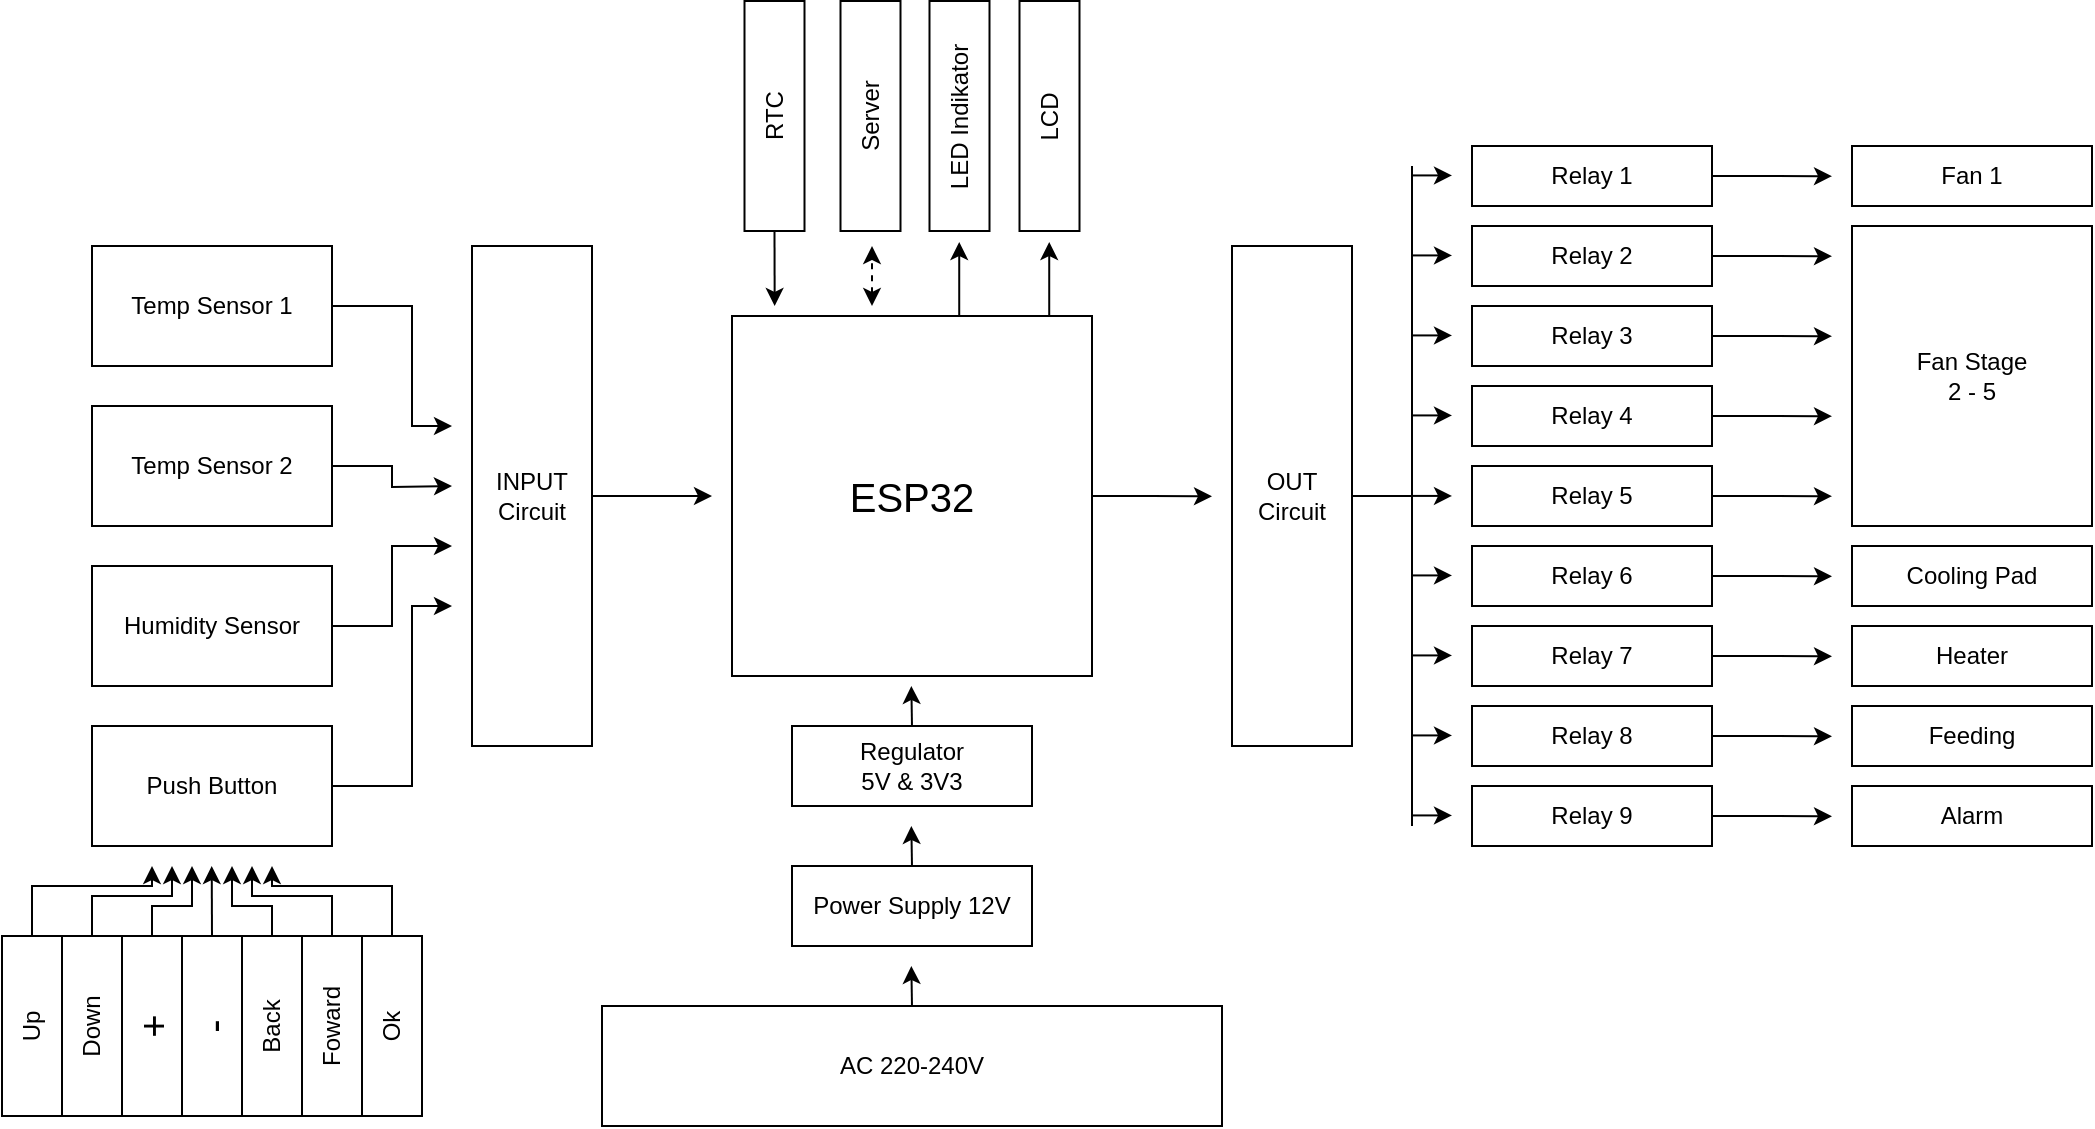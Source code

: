 <mxfile version="14.1.1" type="github">
  <diagram id="56Go-gq-7w3DxhV44uWK" name="Page-1">
    <mxGraphModel dx="1389" dy="488" grid="1" gridSize="10" guides="1" tooltips="1" connect="1" arrows="1" fold="1" page="1" pageScale="1" pageWidth="850" pageHeight="1100" math="0" shadow="0">
      <root>
        <mxCell id="0" />
        <mxCell id="1" parent="0" />
        <mxCell id="k7p3xYgrQuZx1QTl7_Ga-54" style="edgeStyle=orthogonalEdgeStyle;rounded=0;orthogonalLoop=1;jettySize=auto;html=1;exitX=1;exitY=0.5;exitDx=0;exitDy=0;" edge="1" parent="1" source="k7p3xYgrQuZx1QTl7_Ga-2">
          <mxGeometry relative="1" as="geometry">
            <mxPoint x="590" y="285.167" as="targetPoint" />
          </mxGeometry>
        </mxCell>
        <mxCell id="k7p3xYgrQuZx1QTl7_Ga-2" value="&lt;font style=&quot;font-size: 20px&quot;&gt;ESP32&lt;/font&gt;" style="whiteSpace=wrap;html=1;aspect=fixed;" vertex="1" parent="1">
          <mxGeometry x="350" y="195" width="180" height="180" as="geometry" />
        </mxCell>
        <mxCell id="k7p3xYgrQuZx1QTl7_Ga-3" value="&lt;div&gt;OUT&lt;/div&gt;Circuit" style="rounded=0;whiteSpace=wrap;html=1;" vertex="1" parent="1">
          <mxGeometry x="600" y="160" width="60" height="250" as="geometry" />
        </mxCell>
        <mxCell id="k7p3xYgrQuZx1QTl7_Ga-53" style="edgeStyle=orthogonalEdgeStyle;rounded=0;orthogonalLoop=1;jettySize=auto;html=1;exitX=1;exitY=0.5;exitDx=0;exitDy=0;" edge="1" parent="1" source="k7p3xYgrQuZx1QTl7_Ga-5">
          <mxGeometry relative="1" as="geometry">
            <mxPoint x="340" y="285" as="targetPoint" />
          </mxGeometry>
        </mxCell>
        <mxCell id="k7p3xYgrQuZx1QTl7_Ga-5" value="&lt;div&gt;INPUT&lt;br&gt;&lt;/div&gt;Circuit" style="rounded=0;whiteSpace=wrap;html=1;" vertex="1" parent="1">
          <mxGeometry x="220" y="160" width="60" height="250" as="geometry" />
        </mxCell>
        <mxCell id="k7p3xYgrQuZx1QTl7_Ga-42" style="edgeStyle=orthogonalEdgeStyle;rounded=0;orthogonalLoop=1;jettySize=auto;html=1;exitX=1;exitY=0.5;exitDx=0;exitDy=0;" edge="1" parent="1" source="k7p3xYgrQuZx1QTl7_Ga-6">
          <mxGeometry relative="1" as="geometry">
            <mxPoint x="210" y="250" as="targetPoint" />
            <Array as="points">
              <mxPoint x="190" y="190" />
              <mxPoint x="190" y="250" />
            </Array>
          </mxGeometry>
        </mxCell>
        <mxCell id="k7p3xYgrQuZx1QTl7_Ga-6" value="Temp Sensor 1" style="rounded=0;whiteSpace=wrap;html=1;" vertex="1" parent="1">
          <mxGeometry x="30" y="160" width="120" height="60" as="geometry" />
        </mxCell>
        <mxCell id="k7p3xYgrQuZx1QTl7_Ga-43" style="edgeStyle=orthogonalEdgeStyle;rounded=0;orthogonalLoop=1;jettySize=auto;html=1;exitX=1;exitY=0.5;exitDx=0;exitDy=0;" edge="1" parent="1" source="k7p3xYgrQuZx1QTl7_Ga-7">
          <mxGeometry relative="1" as="geometry">
            <mxPoint x="210" y="280" as="targetPoint" />
          </mxGeometry>
        </mxCell>
        <mxCell id="k7p3xYgrQuZx1QTl7_Ga-7" value="Temp Sensor 2" style="rounded=0;whiteSpace=wrap;html=1;" vertex="1" parent="1">
          <mxGeometry x="30" y="240" width="120" height="60" as="geometry" />
        </mxCell>
        <mxCell id="k7p3xYgrQuZx1QTl7_Ga-44" style="edgeStyle=orthogonalEdgeStyle;rounded=0;orthogonalLoop=1;jettySize=auto;html=1;exitX=1;exitY=0.5;exitDx=0;exitDy=0;" edge="1" parent="1" source="k7p3xYgrQuZx1QTl7_Ga-8">
          <mxGeometry relative="1" as="geometry">
            <mxPoint x="210" y="310" as="targetPoint" />
            <Array as="points">
              <mxPoint x="180" y="350" />
              <mxPoint x="180" y="310" />
              <mxPoint x="210" y="310" />
            </Array>
          </mxGeometry>
        </mxCell>
        <mxCell id="k7p3xYgrQuZx1QTl7_Ga-8" value="Humidity Sensor" style="rounded=0;whiteSpace=wrap;html=1;" vertex="1" parent="1">
          <mxGeometry x="30" y="320" width="120" height="60" as="geometry" />
        </mxCell>
        <mxCell id="k7p3xYgrQuZx1QTl7_Ga-45" style="edgeStyle=orthogonalEdgeStyle;rounded=0;orthogonalLoop=1;jettySize=auto;html=1;exitX=1;exitY=0.5;exitDx=0;exitDy=0;" edge="1" parent="1" source="k7p3xYgrQuZx1QTl7_Ga-9">
          <mxGeometry relative="1" as="geometry">
            <mxPoint x="210" y="340" as="targetPoint" />
            <Array as="points">
              <mxPoint x="190" y="430" />
              <mxPoint x="190" y="340" />
              <mxPoint x="210" y="340" />
            </Array>
          </mxGeometry>
        </mxCell>
        <mxCell id="k7p3xYgrQuZx1QTl7_Ga-9" value="Push Button" style="rounded=0;whiteSpace=wrap;html=1;" vertex="1" parent="1">
          <mxGeometry x="30" y="400" width="120" height="60" as="geometry" />
        </mxCell>
        <mxCell id="k7p3xYgrQuZx1QTl7_Ga-52" style="edgeStyle=orthogonalEdgeStyle;rounded=0;orthogonalLoop=1;jettySize=auto;html=1;exitX=1;exitY=0.5;exitDx=0;exitDy=0;" edge="1" parent="1" source="k7p3xYgrQuZx1QTl7_Ga-10">
          <mxGeometry relative="1" as="geometry">
            <mxPoint x="60" y="470" as="targetPoint" />
            <Array as="points">
              <mxPoint y="480" />
              <mxPoint x="60" y="480" />
            </Array>
          </mxGeometry>
        </mxCell>
        <mxCell id="k7p3xYgrQuZx1QTl7_Ga-10" value="Up" style="rounded=0;whiteSpace=wrap;html=1;rotation=-90;" vertex="1" parent="1">
          <mxGeometry x="-45" y="535" width="90" height="30" as="geometry" />
        </mxCell>
        <mxCell id="k7p3xYgrQuZx1QTl7_Ga-50" style="edgeStyle=orthogonalEdgeStyle;rounded=0;orthogonalLoop=1;jettySize=auto;html=1;exitX=1;exitY=0.5;exitDx=0;exitDy=0;" edge="1" parent="1" source="k7p3xYgrQuZx1QTl7_Ga-11">
          <mxGeometry relative="1" as="geometry">
            <mxPoint x="70" y="470" as="targetPoint" />
            <Array as="points">
              <mxPoint x="30" y="485" />
              <mxPoint x="70" y="485" />
            </Array>
          </mxGeometry>
        </mxCell>
        <mxCell id="k7p3xYgrQuZx1QTl7_Ga-11" value="Down" style="rounded=0;whiteSpace=wrap;html=1;rotation=-90;" vertex="1" parent="1">
          <mxGeometry x="-15" y="535" width="90" height="30" as="geometry" />
        </mxCell>
        <mxCell id="k7p3xYgrQuZx1QTl7_Ga-47" style="edgeStyle=orthogonalEdgeStyle;rounded=0;orthogonalLoop=1;jettySize=auto;html=1;exitX=1;exitY=0.5;exitDx=0;exitDy=0;" edge="1" parent="1" source="k7p3xYgrQuZx1QTl7_Ga-12">
          <mxGeometry relative="1" as="geometry">
            <mxPoint x="80" y="470" as="targetPoint" />
            <Array as="points">
              <mxPoint x="60" y="490" />
              <mxPoint x="80" y="490" />
            </Array>
          </mxGeometry>
        </mxCell>
        <mxCell id="k7p3xYgrQuZx1QTl7_Ga-12" value="&lt;font style=&quot;font-size: 20px&quot;&gt;+&lt;/font&gt;" style="rounded=0;whiteSpace=wrap;html=1;rotation=-90;" vertex="1" parent="1">
          <mxGeometry x="15" y="535" width="90" height="30" as="geometry" />
        </mxCell>
        <mxCell id="k7p3xYgrQuZx1QTl7_Ga-46" style="edgeStyle=orthogonalEdgeStyle;rounded=0;orthogonalLoop=1;jettySize=auto;html=1;exitX=1;exitY=0.5;exitDx=0;exitDy=0;" edge="1" parent="1" source="k7p3xYgrQuZx1QTl7_Ga-14">
          <mxGeometry relative="1" as="geometry">
            <mxPoint x="89.857" y="470" as="targetPoint" />
          </mxGeometry>
        </mxCell>
        <mxCell id="k7p3xYgrQuZx1QTl7_Ga-14" value="&lt;font style=&quot;font-size: 20px&quot;&gt;-&lt;/font&gt;" style="rounded=0;whiteSpace=wrap;html=1;rotation=-90;" vertex="1" parent="1">
          <mxGeometry x="45" y="535" width="90" height="30" as="geometry" />
        </mxCell>
        <mxCell id="k7p3xYgrQuZx1QTl7_Ga-48" style="edgeStyle=orthogonalEdgeStyle;rounded=0;orthogonalLoop=1;jettySize=auto;html=1;exitX=1;exitY=0.5;exitDx=0;exitDy=0;" edge="1" parent="1" source="k7p3xYgrQuZx1QTl7_Ga-15">
          <mxGeometry relative="1" as="geometry">
            <mxPoint x="100" y="470" as="targetPoint" />
            <Array as="points">
              <mxPoint x="120" y="490" />
              <mxPoint x="100" y="490" />
            </Array>
          </mxGeometry>
        </mxCell>
        <mxCell id="k7p3xYgrQuZx1QTl7_Ga-15" value="Back" style="rounded=0;whiteSpace=wrap;html=1;rotation=-90;" vertex="1" parent="1">
          <mxGeometry x="75" y="535" width="90" height="30" as="geometry" />
        </mxCell>
        <mxCell id="k7p3xYgrQuZx1QTl7_Ga-49" style="edgeStyle=orthogonalEdgeStyle;rounded=0;orthogonalLoop=1;jettySize=auto;html=1;exitX=1;exitY=0.5;exitDx=0;exitDy=0;" edge="1" parent="1" source="k7p3xYgrQuZx1QTl7_Ga-16">
          <mxGeometry relative="1" as="geometry">
            <mxPoint x="110" y="470" as="targetPoint" />
            <Array as="points">
              <mxPoint x="150" y="485" />
              <mxPoint x="110" y="485" />
            </Array>
          </mxGeometry>
        </mxCell>
        <mxCell id="k7p3xYgrQuZx1QTl7_Ga-16" value="Foward" style="rounded=0;whiteSpace=wrap;html=1;rotation=-90;" vertex="1" parent="1">
          <mxGeometry x="105" y="535" width="90" height="30" as="geometry" />
        </mxCell>
        <mxCell id="k7p3xYgrQuZx1QTl7_Ga-57" style="edgeStyle=orthogonalEdgeStyle;rounded=0;orthogonalLoop=1;jettySize=auto;html=1;exitX=0.5;exitY=0;exitDx=0;exitDy=0;" edge="1" parent="1" source="k7p3xYgrQuZx1QTl7_Ga-17">
          <mxGeometry relative="1" as="geometry">
            <mxPoint x="439.667" y="520" as="targetPoint" />
          </mxGeometry>
        </mxCell>
        <mxCell id="k7p3xYgrQuZx1QTl7_Ga-17" value="AC 220-240V" style="rounded=0;whiteSpace=wrap;html=1;" vertex="1" parent="1">
          <mxGeometry x="285" y="540" width="310" height="60" as="geometry" />
        </mxCell>
        <mxCell id="k7p3xYgrQuZx1QTl7_Ga-55" style="edgeStyle=orthogonalEdgeStyle;rounded=0;orthogonalLoop=1;jettySize=auto;html=1;exitX=0.5;exitY=0;exitDx=0;exitDy=0;" edge="1" parent="1" source="k7p3xYgrQuZx1QTl7_Ga-18">
          <mxGeometry relative="1" as="geometry">
            <mxPoint x="439.667" y="380" as="targetPoint" />
          </mxGeometry>
        </mxCell>
        <mxCell id="k7p3xYgrQuZx1QTl7_Ga-18" value="&lt;div&gt;Regulator&lt;/div&gt;&lt;div&gt;5V &amp;amp; 3V3&lt;br&gt;&lt;/div&gt;" style="rounded=0;whiteSpace=wrap;html=1;" vertex="1" parent="1">
          <mxGeometry x="380" y="400" width="120" height="40" as="geometry" />
        </mxCell>
        <mxCell id="k7p3xYgrQuZx1QTl7_Ga-56" style="edgeStyle=orthogonalEdgeStyle;rounded=0;orthogonalLoop=1;jettySize=auto;html=1;exitX=0.5;exitY=0;exitDx=0;exitDy=0;" edge="1" parent="1" source="k7p3xYgrQuZx1QTl7_Ga-19">
          <mxGeometry relative="1" as="geometry">
            <mxPoint x="439.667" y="450" as="targetPoint" />
          </mxGeometry>
        </mxCell>
        <mxCell id="k7p3xYgrQuZx1QTl7_Ga-19" value="Power Supply 12V" style="rounded=0;whiteSpace=wrap;html=1;" vertex="1" parent="1">
          <mxGeometry x="380" y="470" width="120" height="40" as="geometry" />
        </mxCell>
        <mxCell id="k7p3xYgrQuZx1QTl7_Ga-69" style="edgeStyle=orthogonalEdgeStyle;rounded=0;orthogonalLoop=1;jettySize=auto;html=1;exitX=1;exitY=0.5;exitDx=0;exitDy=0;" edge="1" parent="1" source="k7p3xYgrQuZx1QTl7_Ga-20">
          <mxGeometry relative="1" as="geometry">
            <mxPoint x="900" y="125.103" as="targetPoint" />
          </mxGeometry>
        </mxCell>
        <mxCell id="k7p3xYgrQuZx1QTl7_Ga-20" value="Relay 1" style="rounded=0;whiteSpace=wrap;html=1;" vertex="1" parent="1">
          <mxGeometry x="720" y="110" width="120" height="30" as="geometry" />
        </mxCell>
        <mxCell id="k7p3xYgrQuZx1QTl7_Ga-70" style="edgeStyle=orthogonalEdgeStyle;rounded=0;orthogonalLoop=1;jettySize=auto;html=1;exitX=1;exitY=0.5;exitDx=0;exitDy=0;" edge="1" parent="1" source="k7p3xYgrQuZx1QTl7_Ga-21">
          <mxGeometry relative="1" as="geometry">
            <mxPoint x="900" y="165.103" as="targetPoint" />
          </mxGeometry>
        </mxCell>
        <mxCell id="k7p3xYgrQuZx1QTl7_Ga-21" value="Relay 2" style="rounded=0;whiteSpace=wrap;html=1;" vertex="1" parent="1">
          <mxGeometry x="720" y="150" width="120" height="30" as="geometry" />
        </mxCell>
        <mxCell id="k7p3xYgrQuZx1QTl7_Ga-71" style="edgeStyle=orthogonalEdgeStyle;rounded=0;orthogonalLoop=1;jettySize=auto;html=1;exitX=1;exitY=0.5;exitDx=0;exitDy=0;" edge="1" parent="1" source="k7p3xYgrQuZx1QTl7_Ga-22">
          <mxGeometry relative="1" as="geometry">
            <mxPoint x="900" y="205.103" as="targetPoint" />
          </mxGeometry>
        </mxCell>
        <mxCell id="k7p3xYgrQuZx1QTl7_Ga-22" value="Relay 3" style="rounded=0;whiteSpace=wrap;html=1;" vertex="1" parent="1">
          <mxGeometry x="720" y="190" width="120" height="30" as="geometry" />
        </mxCell>
        <mxCell id="k7p3xYgrQuZx1QTl7_Ga-72" style="edgeStyle=orthogonalEdgeStyle;rounded=0;orthogonalLoop=1;jettySize=auto;html=1;exitX=1;exitY=0.5;exitDx=0;exitDy=0;" edge="1" parent="1" source="k7p3xYgrQuZx1QTl7_Ga-23">
          <mxGeometry relative="1" as="geometry">
            <mxPoint x="900" y="245.103" as="targetPoint" />
          </mxGeometry>
        </mxCell>
        <mxCell id="k7p3xYgrQuZx1QTl7_Ga-23" value="Relay 4" style="rounded=0;whiteSpace=wrap;html=1;" vertex="1" parent="1">
          <mxGeometry x="720" y="230" width="120" height="30" as="geometry" />
        </mxCell>
        <mxCell id="k7p3xYgrQuZx1QTl7_Ga-73" style="edgeStyle=orthogonalEdgeStyle;rounded=0;orthogonalLoop=1;jettySize=auto;html=1;exitX=1;exitY=0.5;exitDx=0;exitDy=0;" edge="1" parent="1" source="k7p3xYgrQuZx1QTl7_Ga-24">
          <mxGeometry relative="1" as="geometry">
            <mxPoint x="900" y="285.103" as="targetPoint" />
          </mxGeometry>
        </mxCell>
        <mxCell id="k7p3xYgrQuZx1QTl7_Ga-24" value="Relay 5" style="rounded=0;whiteSpace=wrap;html=1;" vertex="1" parent="1">
          <mxGeometry x="720" y="270" width="120" height="30" as="geometry" />
        </mxCell>
        <mxCell id="k7p3xYgrQuZx1QTl7_Ga-74" style="edgeStyle=orthogonalEdgeStyle;rounded=0;orthogonalLoop=1;jettySize=auto;html=1;exitX=1;exitY=0.5;exitDx=0;exitDy=0;" edge="1" parent="1" source="k7p3xYgrQuZx1QTl7_Ga-25">
          <mxGeometry relative="1" as="geometry">
            <mxPoint x="900" y="325.143" as="targetPoint" />
          </mxGeometry>
        </mxCell>
        <mxCell id="k7p3xYgrQuZx1QTl7_Ga-25" value="Relay 6" style="rounded=0;whiteSpace=wrap;html=1;" vertex="1" parent="1">
          <mxGeometry x="720" y="310" width="120" height="30" as="geometry" />
        </mxCell>
        <mxCell id="k7p3xYgrQuZx1QTl7_Ga-75" style="edgeStyle=orthogonalEdgeStyle;rounded=0;orthogonalLoop=1;jettySize=auto;html=1;exitX=1;exitY=0.5;exitDx=0;exitDy=0;" edge="1" parent="1" source="k7p3xYgrQuZx1QTl7_Ga-26">
          <mxGeometry relative="1" as="geometry">
            <mxPoint x="900" y="365.143" as="targetPoint" />
          </mxGeometry>
        </mxCell>
        <mxCell id="k7p3xYgrQuZx1QTl7_Ga-26" value="Relay 7" style="rounded=0;whiteSpace=wrap;html=1;" vertex="1" parent="1">
          <mxGeometry x="720" y="350" width="120" height="30" as="geometry" />
        </mxCell>
        <mxCell id="k7p3xYgrQuZx1QTl7_Ga-76" style="edgeStyle=orthogonalEdgeStyle;rounded=0;orthogonalLoop=1;jettySize=auto;html=1;exitX=1;exitY=0.5;exitDx=0;exitDy=0;" edge="1" parent="1" source="k7p3xYgrQuZx1QTl7_Ga-27">
          <mxGeometry relative="1" as="geometry">
            <mxPoint x="900" y="405.143" as="targetPoint" />
          </mxGeometry>
        </mxCell>
        <mxCell id="k7p3xYgrQuZx1QTl7_Ga-27" value="Relay 8" style="rounded=0;whiteSpace=wrap;html=1;" vertex="1" parent="1">
          <mxGeometry x="720" y="390" width="120" height="30" as="geometry" />
        </mxCell>
        <mxCell id="k7p3xYgrQuZx1QTl7_Ga-77" style="edgeStyle=orthogonalEdgeStyle;rounded=0;orthogonalLoop=1;jettySize=auto;html=1;exitX=1;exitY=0.5;exitDx=0;exitDy=0;" edge="1" parent="1" source="k7p3xYgrQuZx1QTl7_Ga-28">
          <mxGeometry relative="1" as="geometry">
            <mxPoint x="900" y="445.143" as="targetPoint" />
          </mxGeometry>
        </mxCell>
        <mxCell id="k7p3xYgrQuZx1QTl7_Ga-28" value="Relay 9" style="rounded=0;whiteSpace=wrap;html=1;" vertex="1" parent="1">
          <mxGeometry x="720" y="430" width="120" height="30" as="geometry" />
        </mxCell>
        <mxCell id="k7p3xYgrQuZx1QTl7_Ga-30" value="&lt;div&gt;Fan Stage&lt;br&gt;&lt;/div&gt;&lt;div&gt;2 - 5&lt;br&gt;&lt;/div&gt;" style="rounded=0;whiteSpace=wrap;html=1;" vertex="1" parent="1">
          <mxGeometry x="910" y="150" width="120" height="150" as="geometry" />
        </mxCell>
        <mxCell id="k7p3xYgrQuZx1QTl7_Ga-31" value="Cooling Pad" style="rounded=0;whiteSpace=wrap;html=1;" vertex="1" parent="1">
          <mxGeometry x="910" y="310" width="120" height="30" as="geometry" />
        </mxCell>
        <mxCell id="k7p3xYgrQuZx1QTl7_Ga-32" value="Heater" style="rounded=0;whiteSpace=wrap;html=1;" vertex="1" parent="1">
          <mxGeometry x="910" y="350" width="120" height="30" as="geometry" />
        </mxCell>
        <mxCell id="k7p3xYgrQuZx1QTl7_Ga-33" value="Feeding" style="rounded=0;whiteSpace=wrap;html=1;" vertex="1" parent="1">
          <mxGeometry x="910" y="390" width="120" height="30" as="geometry" />
        </mxCell>
        <mxCell id="k7p3xYgrQuZx1QTl7_Ga-34" value="Alarm" style="rounded=0;whiteSpace=wrap;html=1;" vertex="1" parent="1">
          <mxGeometry x="910" y="430" width="120" height="30" as="geometry" />
        </mxCell>
        <mxCell id="k7p3xYgrQuZx1QTl7_Ga-51" style="edgeStyle=orthogonalEdgeStyle;rounded=0;orthogonalLoop=1;jettySize=auto;html=1;exitX=1;exitY=0.5;exitDx=0;exitDy=0;" edge="1" parent="1" source="k7p3xYgrQuZx1QTl7_Ga-35">
          <mxGeometry relative="1" as="geometry">
            <mxPoint x="120" y="470" as="targetPoint" />
            <Array as="points">
              <mxPoint x="180" y="480" />
              <mxPoint x="120" y="480" />
            </Array>
          </mxGeometry>
        </mxCell>
        <mxCell id="k7p3xYgrQuZx1QTl7_Ga-35" value="Ok" style="rounded=0;whiteSpace=wrap;html=1;rotation=-90;" vertex="1" parent="1">
          <mxGeometry x="135" y="535" width="90" height="30" as="geometry" />
        </mxCell>
        <mxCell id="k7p3xYgrQuZx1QTl7_Ga-37" value="LCD" style="rounded=0;whiteSpace=wrap;html=1;rotation=-90;" vertex="1" parent="1">
          <mxGeometry x="451.25" y="80" width="115" height="30" as="geometry" />
        </mxCell>
        <mxCell id="k7p3xYgrQuZx1QTl7_Ga-38" value="LED Indikator" style="rounded=0;whiteSpace=wrap;html=1;rotation=-90;" vertex="1" parent="1">
          <mxGeometry x="406.25" y="80" width="115" height="30" as="geometry" />
        </mxCell>
        <mxCell id="k7p3xYgrQuZx1QTl7_Ga-39" value="Server" style="rounded=0;whiteSpace=wrap;html=1;rotation=-90;" vertex="1" parent="1">
          <mxGeometry x="361.75" y="80" width="115" height="30" as="geometry" />
        </mxCell>
        <mxCell id="k7p3xYgrQuZx1QTl7_Ga-67" style="edgeStyle=orthogonalEdgeStyle;rounded=0;orthogonalLoop=1;jettySize=auto;html=1;exitX=0;exitY=0.5;exitDx=0;exitDy=0;" edge="1" parent="1" source="k7p3xYgrQuZx1QTl7_Ga-40">
          <mxGeometry relative="1" as="geometry">
            <mxPoint x="371.333" y="190" as="targetPoint" />
          </mxGeometry>
        </mxCell>
        <mxCell id="k7p3xYgrQuZx1QTl7_Ga-40" value="RTC" style="rounded=0;whiteSpace=wrap;html=1;rotation=-90;" vertex="1" parent="1">
          <mxGeometry x="313.75" y="80" width="115" height="30" as="geometry" />
        </mxCell>
        <mxCell id="k7p3xYgrQuZx1QTl7_Ga-63" value="" style="endArrow=classic;startArrow=classic;html=1;dashed=1;" edge="1" parent="1">
          <mxGeometry width="50" height="50" relative="1" as="geometry">
            <mxPoint x="420" y="190" as="sourcePoint" />
            <mxPoint x="420" y="160" as="targetPoint" />
          </mxGeometry>
        </mxCell>
        <mxCell id="k7p3xYgrQuZx1QTl7_Ga-64" value="" style="endArrow=classic;html=1;" edge="1" parent="1">
          <mxGeometry width="50" height="50" relative="1" as="geometry">
            <mxPoint x="463.61" y="195" as="sourcePoint" />
            <mxPoint x="463.61" y="158" as="targetPoint" />
          </mxGeometry>
        </mxCell>
        <mxCell id="k7p3xYgrQuZx1QTl7_Ga-66" value="" style="endArrow=classic;html=1;" edge="1" parent="1">
          <mxGeometry width="50" height="50" relative="1" as="geometry">
            <mxPoint x="508.61" y="195" as="sourcePoint" />
            <mxPoint x="508.61" y="158" as="targetPoint" />
          </mxGeometry>
        </mxCell>
        <mxCell id="k7p3xYgrQuZx1QTl7_Ga-79" value="Fan 1" style="rounded=0;whiteSpace=wrap;html=1;" vertex="1" parent="1">
          <mxGeometry x="910" y="110" width="120" height="30" as="geometry" />
        </mxCell>
        <mxCell id="k7p3xYgrQuZx1QTl7_Ga-80" value="" style="endArrow=classic;html=1;" edge="1" parent="1">
          <mxGeometry width="50" height="50" relative="1" as="geometry">
            <mxPoint x="690" y="124.71" as="sourcePoint" />
            <mxPoint x="710" y="124.71" as="targetPoint" />
          </mxGeometry>
        </mxCell>
        <mxCell id="k7p3xYgrQuZx1QTl7_Ga-81" value="" style="endArrow=classic;html=1;" edge="1" parent="1">
          <mxGeometry width="50" height="50" relative="1" as="geometry">
            <mxPoint x="690" y="164.71" as="sourcePoint" />
            <mxPoint x="710" y="164.71" as="targetPoint" />
          </mxGeometry>
        </mxCell>
        <mxCell id="k7p3xYgrQuZx1QTl7_Ga-82" value="" style="endArrow=classic;html=1;" edge="1" parent="1">
          <mxGeometry width="50" height="50" relative="1" as="geometry">
            <mxPoint x="690" y="204.71" as="sourcePoint" />
            <mxPoint x="710" y="204.71" as="targetPoint" />
          </mxGeometry>
        </mxCell>
        <mxCell id="k7p3xYgrQuZx1QTl7_Ga-83" value="" style="endArrow=classic;html=1;" edge="1" parent="1">
          <mxGeometry width="50" height="50" relative="1" as="geometry">
            <mxPoint x="690" y="244.71" as="sourcePoint" />
            <mxPoint x="710" y="244.71" as="targetPoint" />
          </mxGeometry>
        </mxCell>
        <mxCell id="k7p3xYgrQuZx1QTl7_Ga-84" value="" style="endArrow=classic;html=1;" edge="1" parent="1">
          <mxGeometry width="50" height="50" relative="1" as="geometry">
            <mxPoint x="690" y="284.96" as="sourcePoint" />
            <mxPoint x="710" y="284.96" as="targetPoint" />
          </mxGeometry>
        </mxCell>
        <mxCell id="k7p3xYgrQuZx1QTl7_Ga-85" value="" style="endArrow=classic;html=1;" edge="1" parent="1">
          <mxGeometry width="50" height="50" relative="1" as="geometry">
            <mxPoint x="690" y="324.71" as="sourcePoint" />
            <mxPoint x="710" y="324.71" as="targetPoint" />
          </mxGeometry>
        </mxCell>
        <mxCell id="k7p3xYgrQuZx1QTl7_Ga-86" value="" style="endArrow=classic;html=1;" edge="1" parent="1">
          <mxGeometry width="50" height="50" relative="1" as="geometry">
            <mxPoint x="690" y="364.71" as="sourcePoint" />
            <mxPoint x="710" y="364.71" as="targetPoint" />
          </mxGeometry>
        </mxCell>
        <mxCell id="k7p3xYgrQuZx1QTl7_Ga-87" value="" style="endArrow=classic;html=1;" edge="1" parent="1">
          <mxGeometry width="50" height="50" relative="1" as="geometry">
            <mxPoint x="690" y="404.71" as="sourcePoint" />
            <mxPoint x="710" y="404.71" as="targetPoint" />
          </mxGeometry>
        </mxCell>
        <mxCell id="k7p3xYgrQuZx1QTl7_Ga-88" value="" style="endArrow=classic;html=1;" edge="1" parent="1">
          <mxGeometry width="50" height="50" relative="1" as="geometry">
            <mxPoint x="690" y="444.71" as="sourcePoint" />
            <mxPoint x="710" y="444.71" as="targetPoint" />
          </mxGeometry>
        </mxCell>
        <mxCell id="k7p3xYgrQuZx1QTl7_Ga-95" value="" style="endArrow=none;html=1;" edge="1" parent="1">
          <mxGeometry width="50" height="50" relative="1" as="geometry">
            <mxPoint x="690" y="450" as="sourcePoint" />
            <mxPoint x="690" y="120" as="targetPoint" />
          </mxGeometry>
        </mxCell>
        <mxCell id="k7p3xYgrQuZx1QTl7_Ga-100" value="" style="endArrow=none;html=1;" edge="1" parent="1">
          <mxGeometry width="50" height="50" relative="1" as="geometry">
            <mxPoint x="660" y="285" as="sourcePoint" />
            <mxPoint x="690" y="285" as="targetPoint" />
          </mxGeometry>
        </mxCell>
      </root>
    </mxGraphModel>
  </diagram>
</mxfile>
